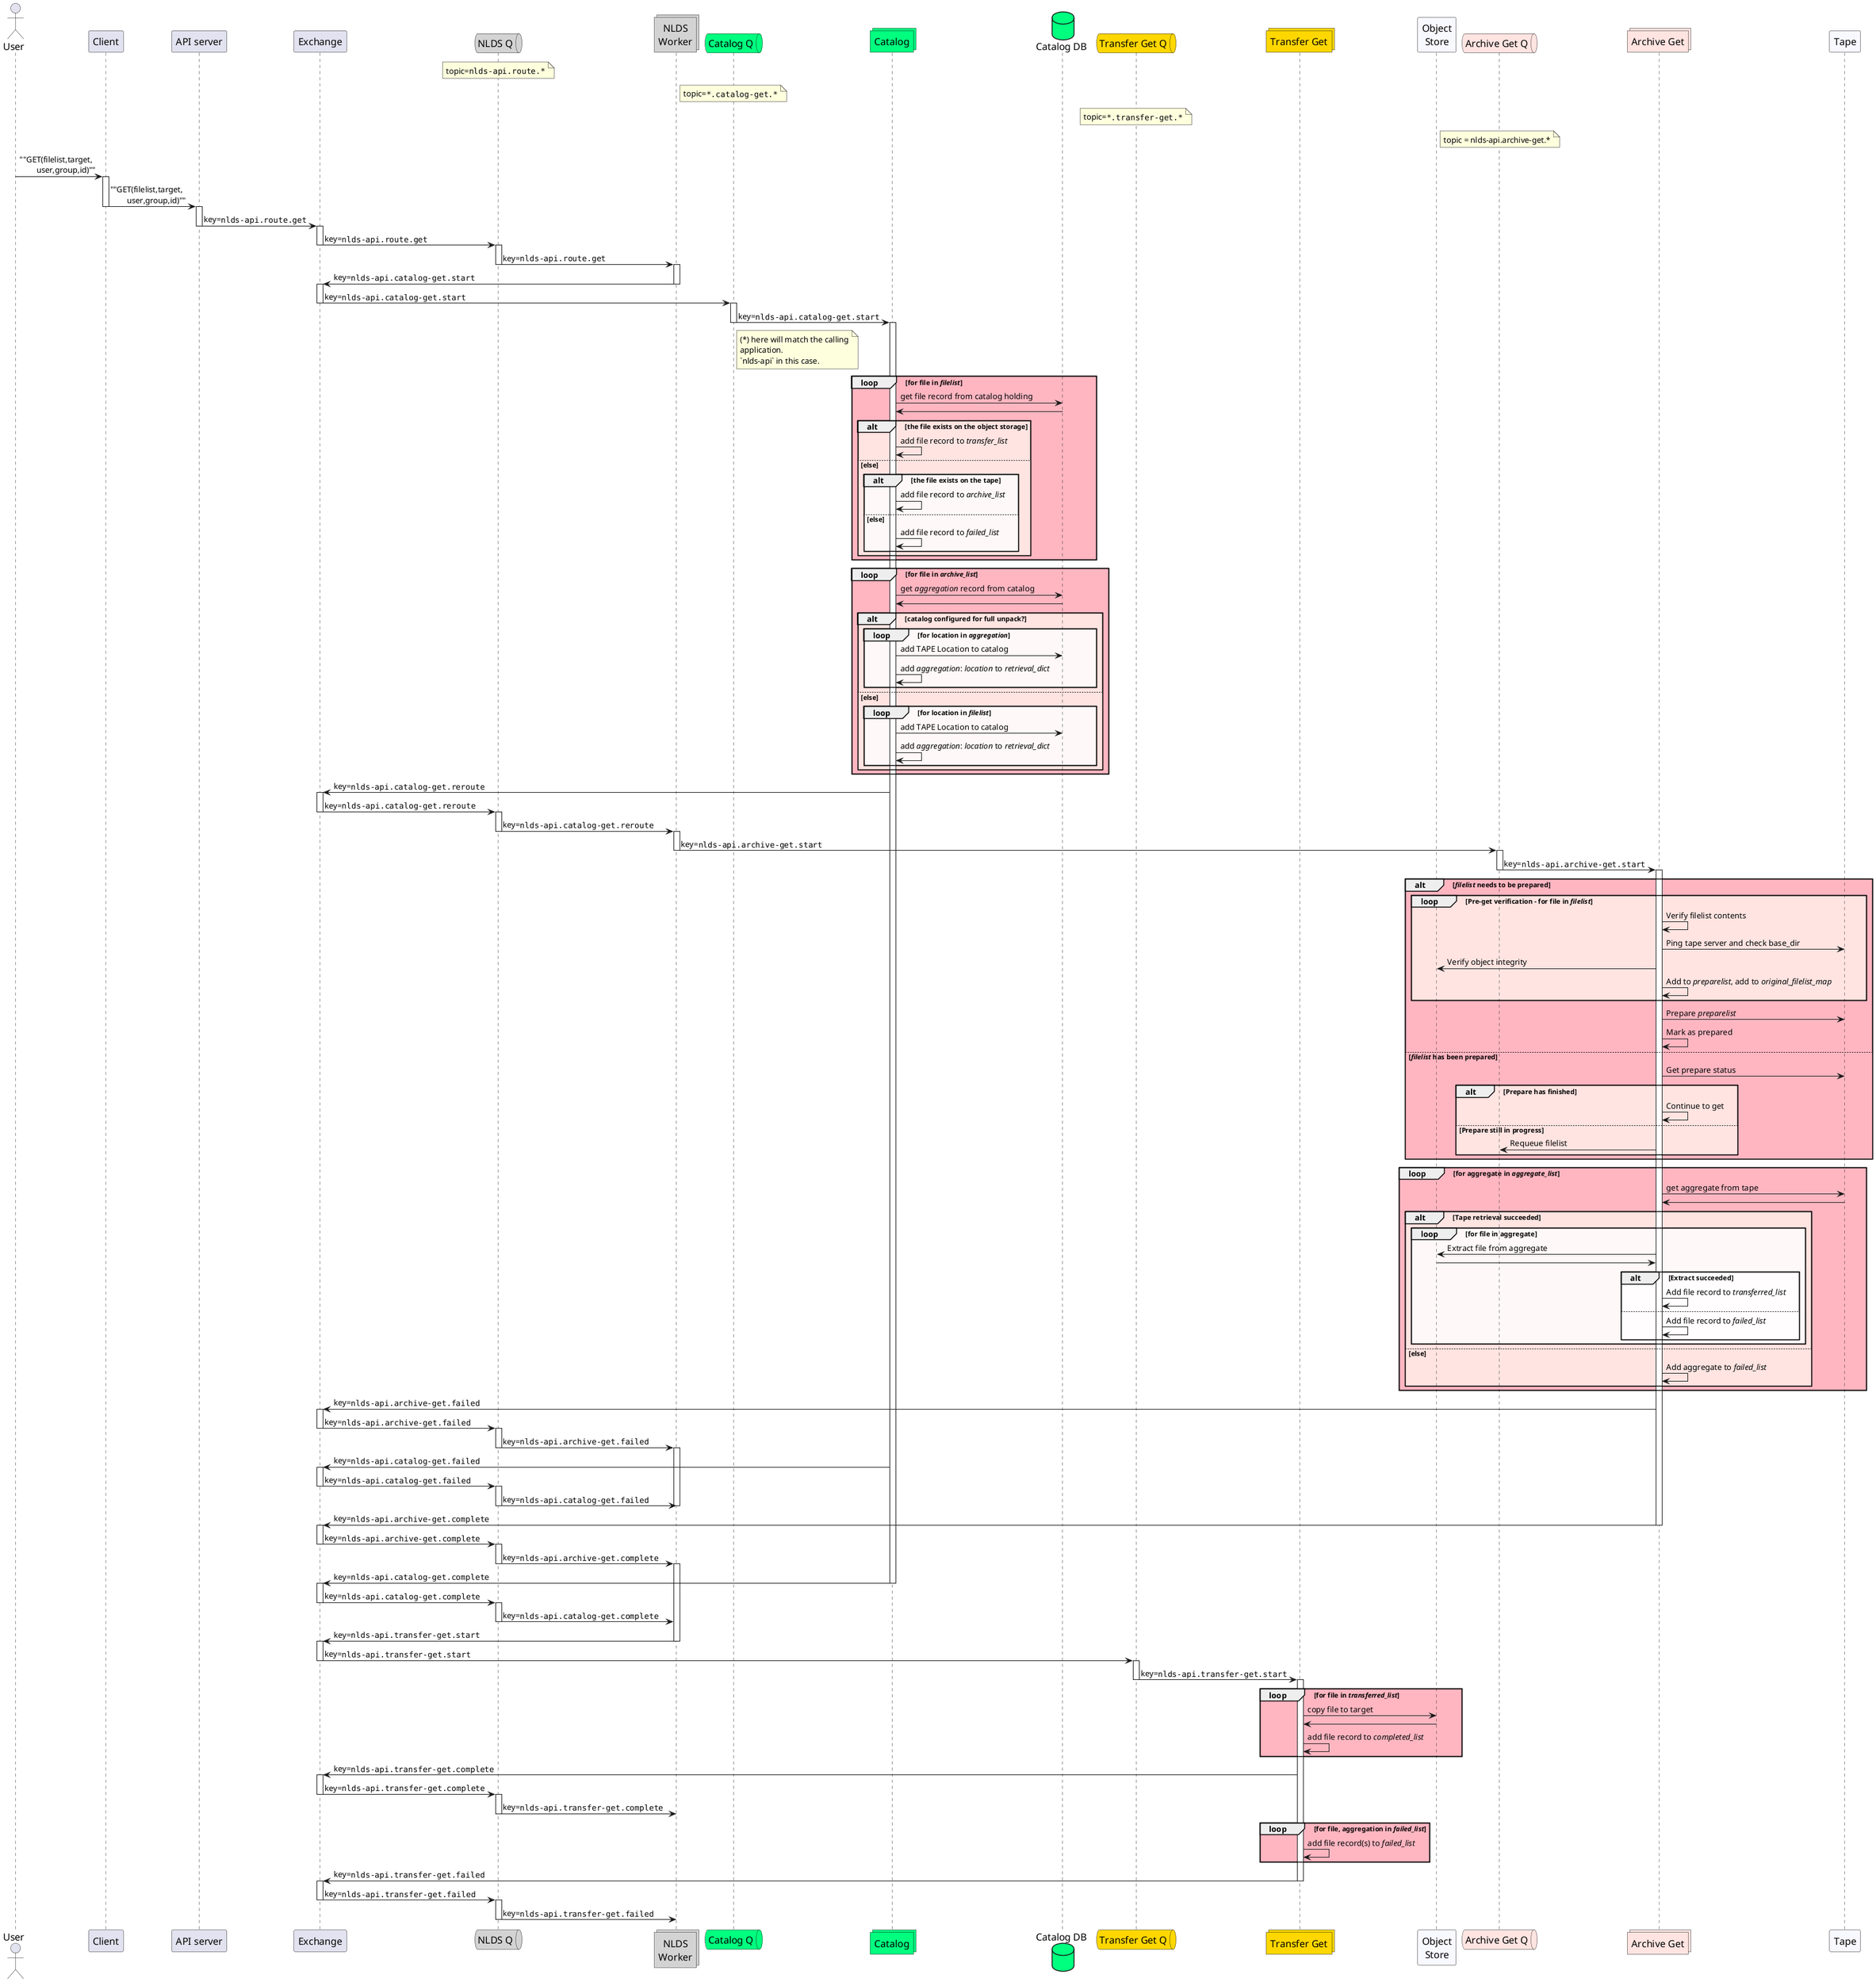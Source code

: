 @startuml message_flow_get_full
skinparam participantFontSize 16
skinparam participantFontName Futura

skinparam queueFontSize 16
skinparam queueFontName Futura

skinparam actorFontSize 16
skinparam actorFontName Futura

skinparam collectionsFontSize 16
skinparam collectionsFontName Futura

skinparam DatabaseFontSize 16
skinparam DatabaseFontName Futura

actor user as "User"
participant client as "Client"
participant server as "API server"
participant wex as "Exchange"

queue qw as "NLDS Q" #lightgrey
note over qw
    topic=""nlds-api.route.*""
end note
collections work as "NLDS\nWorker" #lightgrey

queue qc as "Catalog Q" #springgreen
collections catalog_get as "Catalog" #springgreen
database catalog_db as "Catalog DB" #springgreen
note over qc
    topic=""*.catalog-get.*""
end note

queue qt as "Transfer Get Q" #gold
note over qt
    topic=""*.transfer-get.*""
end note
collections transfer_get as "Transfer Get" #gold

participant obj as "Object\nStore" #GhostWhite

queue qag as "Archive Get Q" #MistyRose
note over qag
    topic = nlds-api.archive-get.*
end note
collections archive_gets as "Archive Get" #MistyRose

participant tape as "Tape" #GhostWhite

user -> client : ""GET(filelist,target,\n\tuser,group,id)""

activate client
client -> server : ""GET(filelist,target,\n\tuser,group,id)""
deactivate client

activate server
server -> wex : key=""nlds-api.route.get""
deactivate server

activate wex
wex -> qw : key=""nlds-api.route.get""
deactivate wex

activate qw
qw -> work : key=""nlds-api.route.get""
deactivate qw

activate work
work -> wex : key=""nlds-api.catalog-get.start""
deactivate work

activate wex
wex -> qc : key=""nlds-api.catalog-get.start""
deactivate wex

activate qc
qc -> catalog_get : key=""nlds-api.catalog-get.start""
deactivate qc
note right of qc
    (*) here will match the calling
    application.
    `nlds-api` in this case.
end note

activate catalog_get
loop #LightPink for file in //filelist//
    catalog_get -> catalog_db : get file record from catalog holding
    catalog_db -> catalog_get
    alt #MistyRose the file exists on the object storage
        catalog_get->catalog_get : add file record to //transfer_list//
    else else
        alt #FFF8F8 the file exists on the tape
            catalog_get->catalog_get : add file record to //archive_list//
        else else
            catalog_get->catalog_get : add file record to //failed_list//
        end
    end
end
loop #LightPink for file in //archive_list//
    catalog_get -> catalog_db : get //aggregation// record from catalog
    catalog_db -> catalog_get 
    alt #MistyRose catalog configured for full unpack?
        loop #FFF8F8 for location in //aggregation//
            catalog_get->catalog_db: add TAPE Location to catalog
            catalog_get->catalog_get: add //aggregation//: //location// to //retrieval_dict//
        end
        ' catalog_get->catalog_get: get the //aggregate_list//
    else else
        loop #FFF8F8 for location in //filelist//
            catalog_get->catalog_db: add TAPE Location to catalog
            catalog_get->catalog_get: add //aggregation//: //location// to //retrieval_dict//
        end
    end
end

catalog_get -> wex : key=""nlds-api.catalog-get.reroute""

activate wex
wex -> qw : key=""nlds-api.catalog-get.reroute""
deactivate wex
activate qw
qw -> work : key=""nlds-api.catalog-get.reroute""
deactivate qw
activate work
work -> qag : key=""nlds-api.archive-get.start""
deactivate work
activate qag
qag -> archive_gets : key=""nlds-api.archive-get.start""
deactivate qag

activate archive_gets
alt #LightPink //filelist// needs to be prepared
    loop #MistyRose Pre-get verification - for file in //filelist//
        archive_gets->archive_gets: Verify filelist contents
        archive_gets->tape: Ping tape server and check base_dir
        archive_gets->obj: Verify object integrity
        archive_gets->archive_gets: Add to //preparelist//, add to //original_filelist_map//
    end
    archive_gets->tape: Prepare //preparelist//
    archive_gets->archive_gets: Mark as prepared
else //filelist// has been prepared
    archive_gets->tape: Get prepare status
    alt #MistyRose Prepare has finished
        archive_gets->archive_gets: Continue to get
    else Prepare still in progress
        archive_gets->qag: Requeue filelist
    end
end
loop #LightPink for aggregate in //aggregate_list//
    archive_gets -> tape : get aggregate from tape
    tape -> archive_gets
    alt #MistyRose Tape retrieval succeeded
        loop #FFF8F8 for file in aggregate
            archive_gets->obj : Extract file from aggregate
            obj->archive_gets
            alt #FFFDFD Extract succeeded
                archive_gets->archive_gets : Add file record to //transferred_list//
            else
                archive_gets->archive_gets : Add file record to //failed_list//
            end
        end
    else else
        archive_gets->archive_gets : Add aggregate to //failed_list//
    end
end

archive_gets -> wex : key=""nlds-api.archive-get.failed""

activate wex
wex -> qw : key=""nlds-api.archive-get.failed""
deactivate wex

activate qw
qw -> work : key=""nlds-api.archive-get.failed""
deactivate qw
activate work

catalog_get -> wex : key=""nlds-api.catalog-get.failed""
activate wex
wex -> qw : key=""nlds-api.catalog-get.failed""
deactivate wex
activate qw
qw -> work : key=""nlds-api.catalog-get.failed""
deactivate qw

deactivate work

archive_gets -> wex : key=""nlds-api.archive-get.complete""
deactivate archive_gets

activate wex
wex -> qw : key=""nlds-api.archive-get.complete""
deactivate wex
activate qw
qw -> work : key=""nlds-api.archive-get.complete""
deactivate qw
activate work
catalog_get -> wex : key=""nlds-api.catalog-get.complete""

deactivate catalog_get

activate wex
wex -> qw : key=""nlds-api.catalog-get.complete""
deactivate wex

activate qw
qw -> work : key=""nlds-api.catalog-get.complete""
deactivate qw

work -> wex : key=""nlds-api.transfer-get.start""
deactivate work

activate wex
wex -> qt : key=""nlds-api.transfer-get.start""
deactivate wex

activate qt
qt -> transfer_get : key=""nlds-api.transfer-get.start""
deactivate qt
activate transfer_get

loop #LightPink for file in //transferred_list//
    transfer_get -> obj : copy file to target
    obj -> transfer_get : 
    transfer_get->transfer_get : add file record to //completed_list//
end
transfer_get -> wex : key=""nlds-api.transfer-get.complete""
activate wex
wex -> qw : key=""nlds-api.transfer-get.complete""
deactivate wex
activate qw
qw -> work : key=""nlds-api.transfer-get.complete""
deactivate qw

loop #LightPink for file, aggregation in //failed_list//
    transfer_get->transfer_get : add file record(s) to //failed_list//
end

transfer_get -> wex : key=""nlds-api.transfer-get.failed""
deactivate transfer_get

activate wex
wex -> qw : key=""nlds-api.transfer-get.failed""
deactivate wex
activate qw
qw -> work : key=""nlds-api.transfer-get.failed""
deactivate qw

@enduml